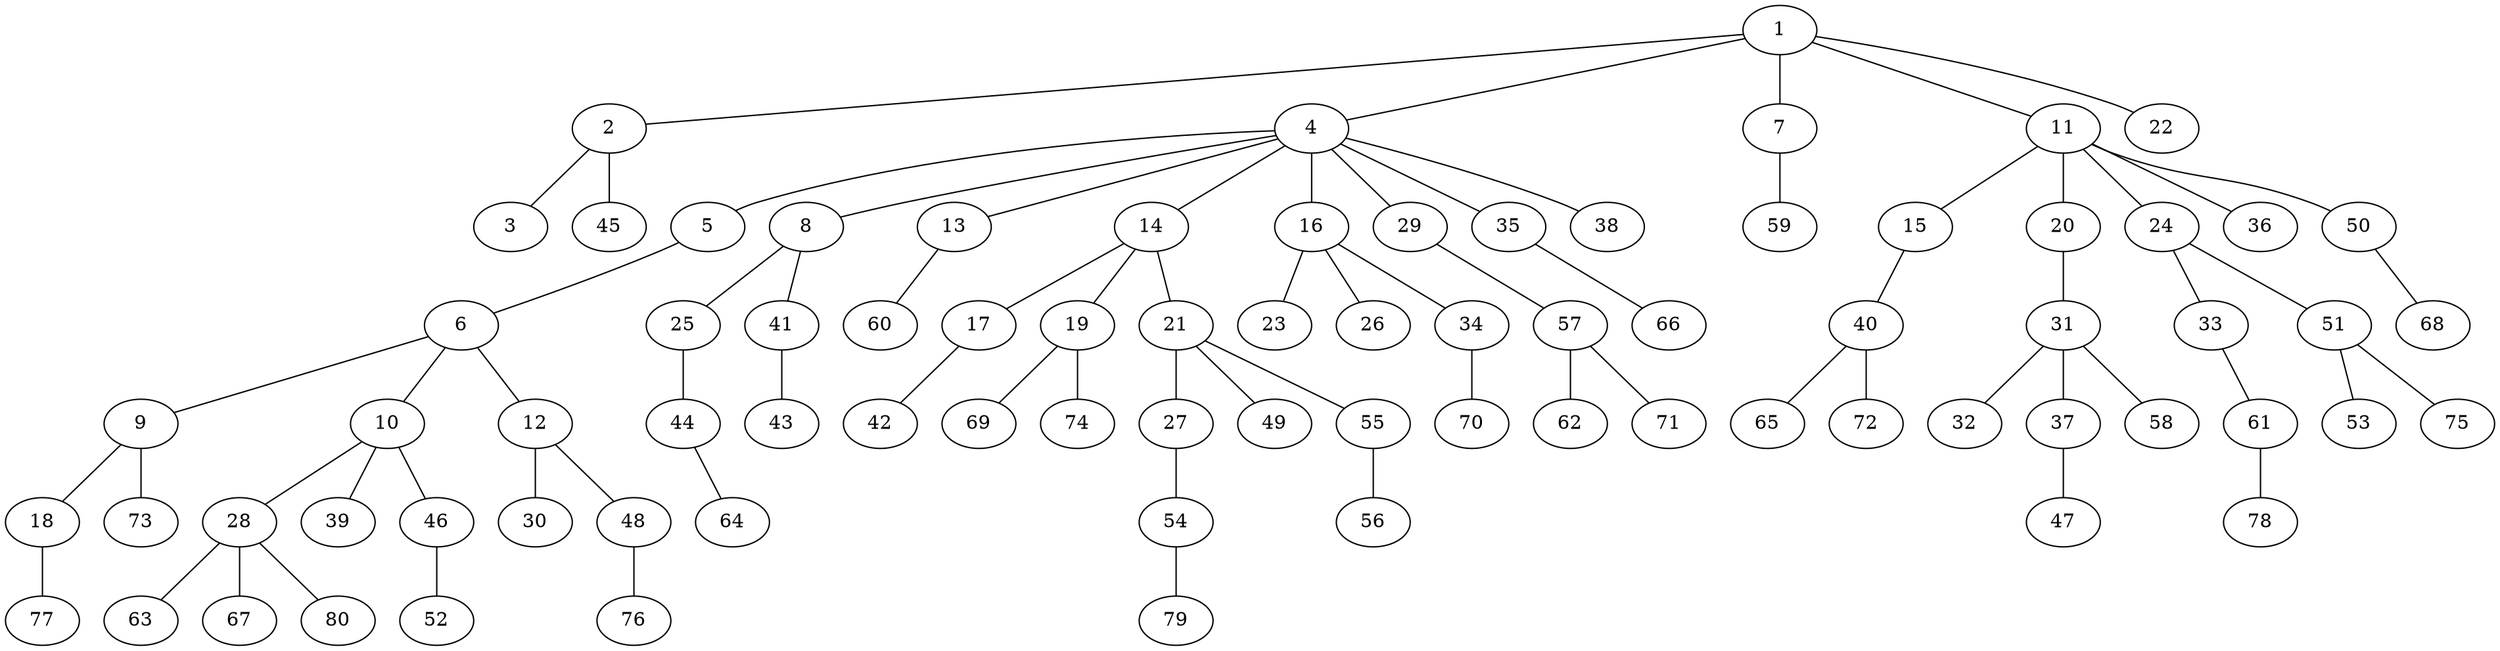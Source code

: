 graph graphname {1--2
1--4
1--7
1--11
1--22
2--3
2--45
4--5
4--8
4--13
4--14
4--16
4--29
4--35
4--38
5--6
6--9
6--10
6--12
7--59
8--25
8--41
9--18
9--73
10--28
10--39
10--46
11--15
11--20
11--24
11--36
11--50
12--30
12--48
13--60
14--17
14--19
14--21
15--40
16--23
16--26
16--34
17--42
18--77
19--69
19--74
20--31
21--27
21--49
21--55
24--33
24--51
25--44
27--54
28--63
28--67
28--80
29--57
31--32
31--37
31--58
33--61
34--70
35--66
37--47
40--65
40--72
41--43
44--64
46--52
48--76
50--68
51--53
51--75
54--79
55--56
57--62
57--71
61--78
}